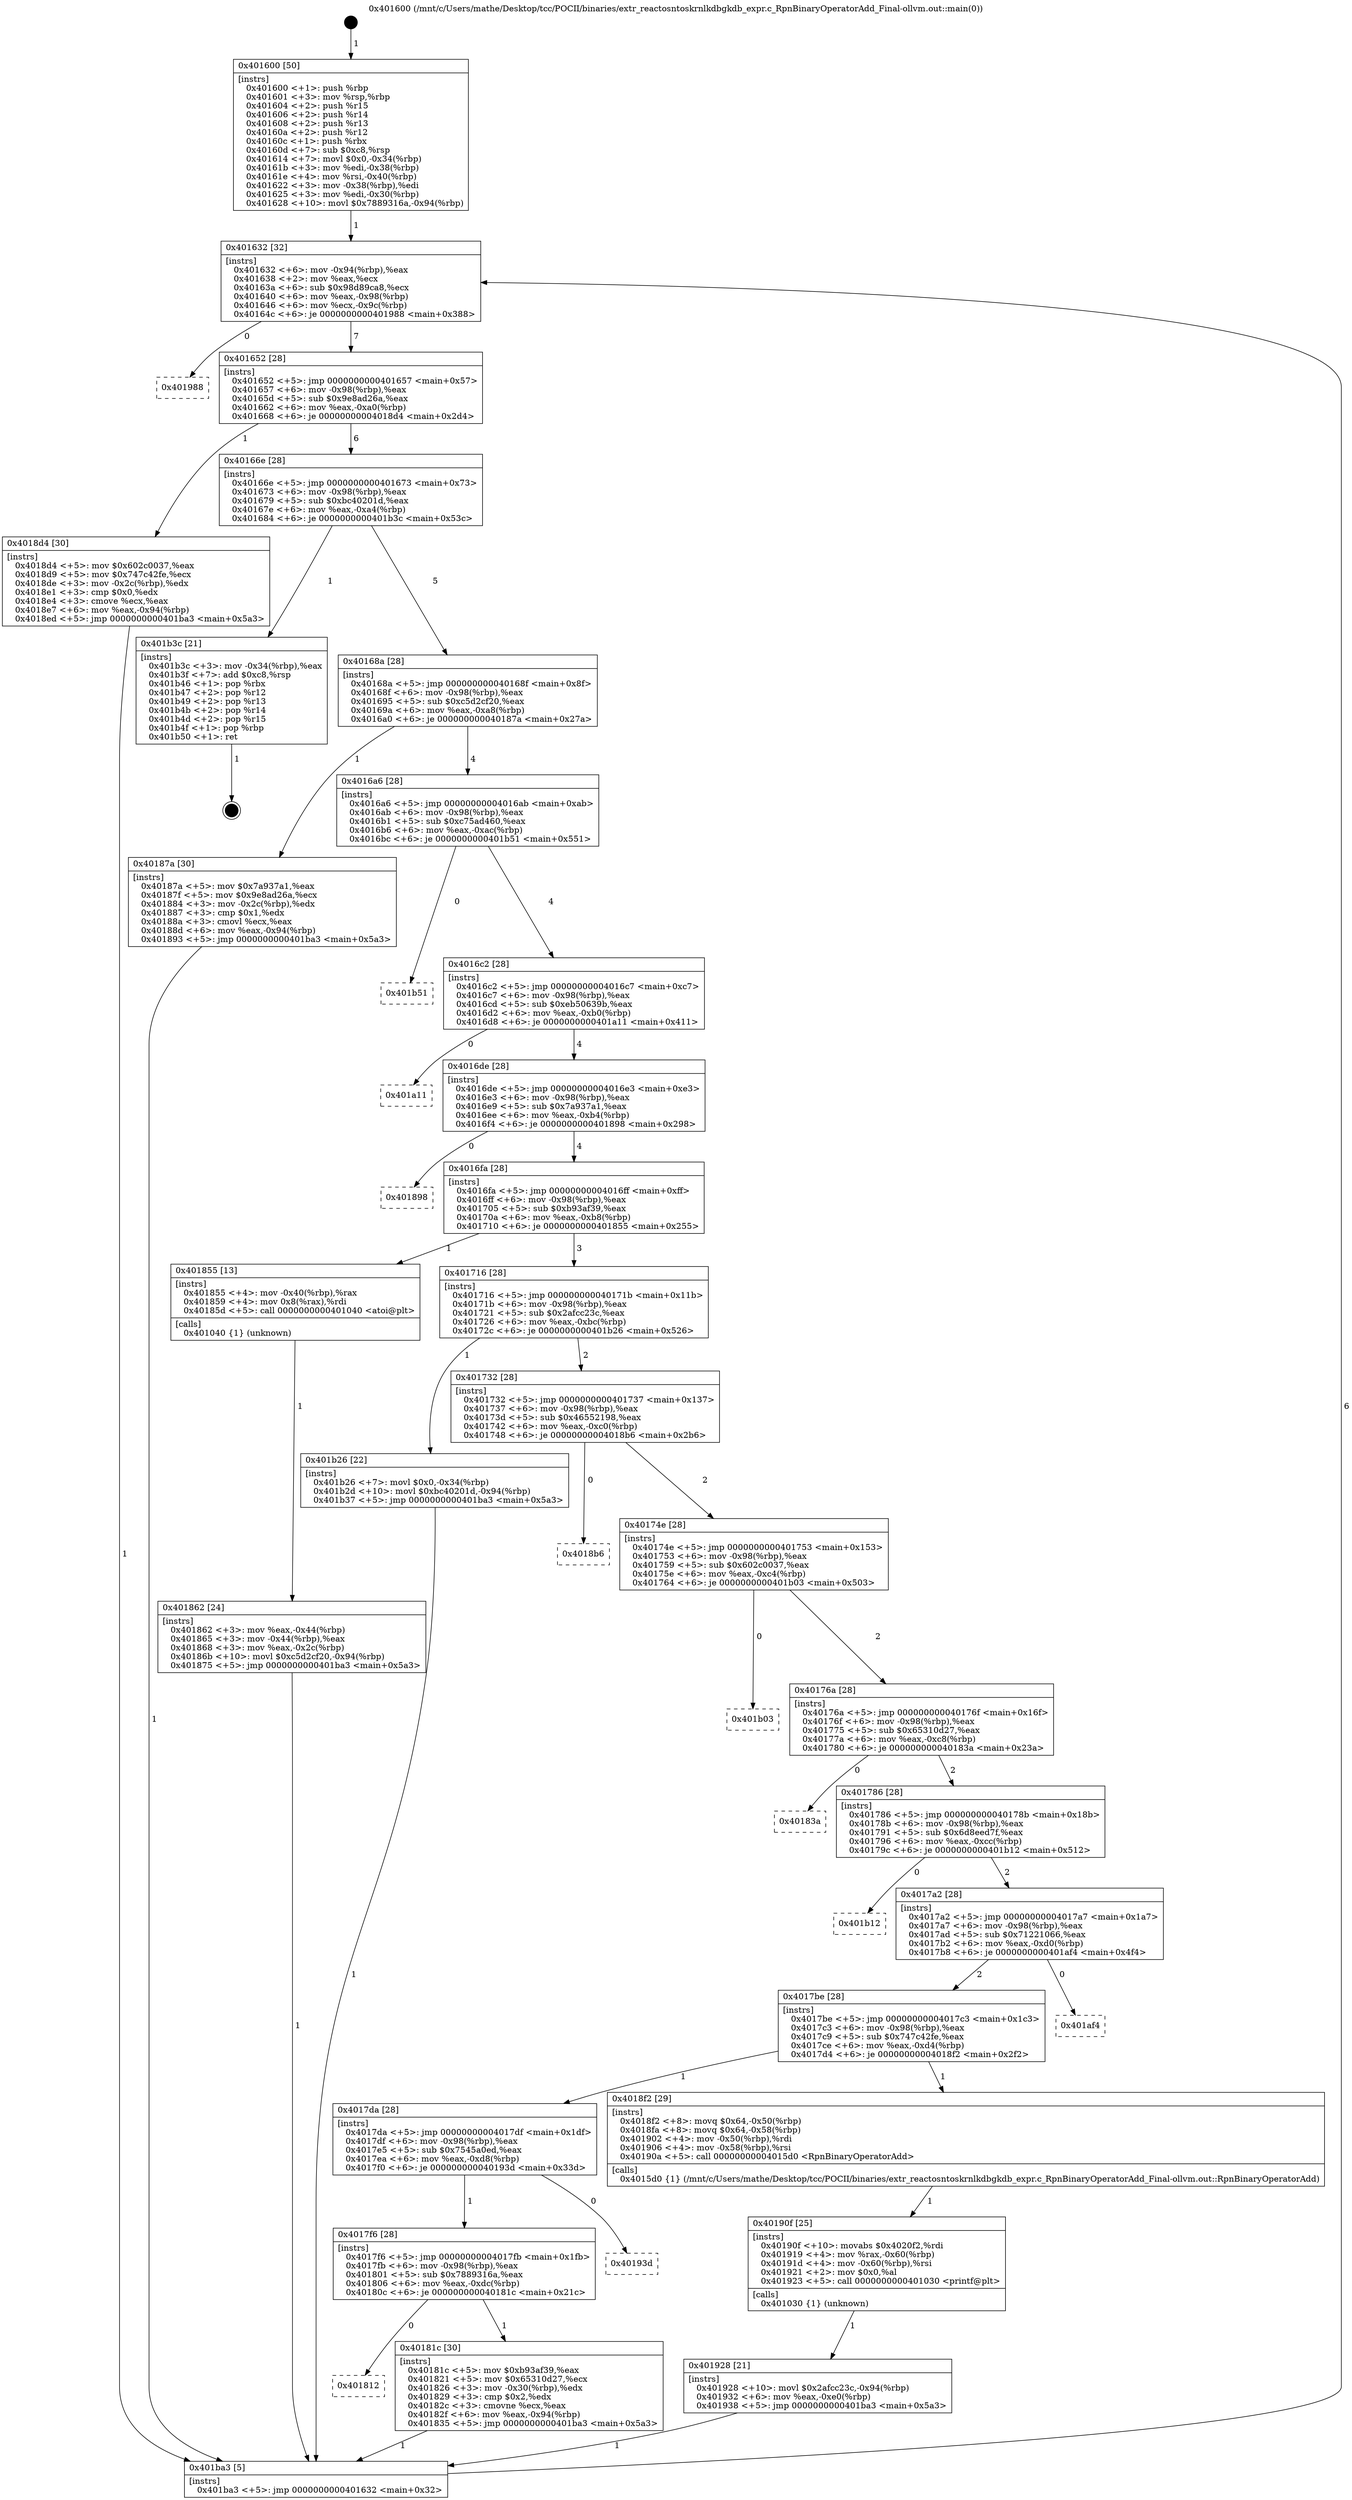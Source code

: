 digraph "0x401600" {
  label = "0x401600 (/mnt/c/Users/mathe/Desktop/tcc/POCII/binaries/extr_reactosntoskrnlkdbgkdb_expr.c_RpnBinaryOperatorAdd_Final-ollvm.out::main(0))"
  labelloc = "t"
  node[shape=record]

  Entry [label="",width=0.3,height=0.3,shape=circle,fillcolor=black,style=filled]
  "0x401632" [label="{
     0x401632 [32]\l
     | [instrs]\l
     &nbsp;&nbsp;0x401632 \<+6\>: mov -0x94(%rbp),%eax\l
     &nbsp;&nbsp;0x401638 \<+2\>: mov %eax,%ecx\l
     &nbsp;&nbsp;0x40163a \<+6\>: sub $0x98d89ca8,%ecx\l
     &nbsp;&nbsp;0x401640 \<+6\>: mov %eax,-0x98(%rbp)\l
     &nbsp;&nbsp;0x401646 \<+6\>: mov %ecx,-0x9c(%rbp)\l
     &nbsp;&nbsp;0x40164c \<+6\>: je 0000000000401988 \<main+0x388\>\l
  }"]
  "0x401988" [label="{
     0x401988\l
  }", style=dashed]
  "0x401652" [label="{
     0x401652 [28]\l
     | [instrs]\l
     &nbsp;&nbsp;0x401652 \<+5\>: jmp 0000000000401657 \<main+0x57\>\l
     &nbsp;&nbsp;0x401657 \<+6\>: mov -0x98(%rbp),%eax\l
     &nbsp;&nbsp;0x40165d \<+5\>: sub $0x9e8ad26a,%eax\l
     &nbsp;&nbsp;0x401662 \<+6\>: mov %eax,-0xa0(%rbp)\l
     &nbsp;&nbsp;0x401668 \<+6\>: je 00000000004018d4 \<main+0x2d4\>\l
  }"]
  Exit [label="",width=0.3,height=0.3,shape=circle,fillcolor=black,style=filled,peripheries=2]
  "0x4018d4" [label="{
     0x4018d4 [30]\l
     | [instrs]\l
     &nbsp;&nbsp;0x4018d4 \<+5\>: mov $0x602c0037,%eax\l
     &nbsp;&nbsp;0x4018d9 \<+5\>: mov $0x747c42fe,%ecx\l
     &nbsp;&nbsp;0x4018de \<+3\>: mov -0x2c(%rbp),%edx\l
     &nbsp;&nbsp;0x4018e1 \<+3\>: cmp $0x0,%edx\l
     &nbsp;&nbsp;0x4018e4 \<+3\>: cmove %ecx,%eax\l
     &nbsp;&nbsp;0x4018e7 \<+6\>: mov %eax,-0x94(%rbp)\l
     &nbsp;&nbsp;0x4018ed \<+5\>: jmp 0000000000401ba3 \<main+0x5a3\>\l
  }"]
  "0x40166e" [label="{
     0x40166e [28]\l
     | [instrs]\l
     &nbsp;&nbsp;0x40166e \<+5\>: jmp 0000000000401673 \<main+0x73\>\l
     &nbsp;&nbsp;0x401673 \<+6\>: mov -0x98(%rbp),%eax\l
     &nbsp;&nbsp;0x401679 \<+5\>: sub $0xbc40201d,%eax\l
     &nbsp;&nbsp;0x40167e \<+6\>: mov %eax,-0xa4(%rbp)\l
     &nbsp;&nbsp;0x401684 \<+6\>: je 0000000000401b3c \<main+0x53c\>\l
  }"]
  "0x401928" [label="{
     0x401928 [21]\l
     | [instrs]\l
     &nbsp;&nbsp;0x401928 \<+10\>: movl $0x2afcc23c,-0x94(%rbp)\l
     &nbsp;&nbsp;0x401932 \<+6\>: mov %eax,-0xe0(%rbp)\l
     &nbsp;&nbsp;0x401938 \<+5\>: jmp 0000000000401ba3 \<main+0x5a3\>\l
  }"]
  "0x401b3c" [label="{
     0x401b3c [21]\l
     | [instrs]\l
     &nbsp;&nbsp;0x401b3c \<+3\>: mov -0x34(%rbp),%eax\l
     &nbsp;&nbsp;0x401b3f \<+7\>: add $0xc8,%rsp\l
     &nbsp;&nbsp;0x401b46 \<+1\>: pop %rbx\l
     &nbsp;&nbsp;0x401b47 \<+2\>: pop %r12\l
     &nbsp;&nbsp;0x401b49 \<+2\>: pop %r13\l
     &nbsp;&nbsp;0x401b4b \<+2\>: pop %r14\l
     &nbsp;&nbsp;0x401b4d \<+2\>: pop %r15\l
     &nbsp;&nbsp;0x401b4f \<+1\>: pop %rbp\l
     &nbsp;&nbsp;0x401b50 \<+1\>: ret\l
  }"]
  "0x40168a" [label="{
     0x40168a [28]\l
     | [instrs]\l
     &nbsp;&nbsp;0x40168a \<+5\>: jmp 000000000040168f \<main+0x8f\>\l
     &nbsp;&nbsp;0x40168f \<+6\>: mov -0x98(%rbp),%eax\l
     &nbsp;&nbsp;0x401695 \<+5\>: sub $0xc5d2cf20,%eax\l
     &nbsp;&nbsp;0x40169a \<+6\>: mov %eax,-0xa8(%rbp)\l
     &nbsp;&nbsp;0x4016a0 \<+6\>: je 000000000040187a \<main+0x27a\>\l
  }"]
  "0x40190f" [label="{
     0x40190f [25]\l
     | [instrs]\l
     &nbsp;&nbsp;0x40190f \<+10\>: movabs $0x4020f2,%rdi\l
     &nbsp;&nbsp;0x401919 \<+4\>: mov %rax,-0x60(%rbp)\l
     &nbsp;&nbsp;0x40191d \<+4\>: mov -0x60(%rbp),%rsi\l
     &nbsp;&nbsp;0x401921 \<+2\>: mov $0x0,%al\l
     &nbsp;&nbsp;0x401923 \<+5\>: call 0000000000401030 \<printf@plt\>\l
     | [calls]\l
     &nbsp;&nbsp;0x401030 \{1\} (unknown)\l
  }"]
  "0x40187a" [label="{
     0x40187a [30]\l
     | [instrs]\l
     &nbsp;&nbsp;0x40187a \<+5\>: mov $0x7a937a1,%eax\l
     &nbsp;&nbsp;0x40187f \<+5\>: mov $0x9e8ad26a,%ecx\l
     &nbsp;&nbsp;0x401884 \<+3\>: mov -0x2c(%rbp),%edx\l
     &nbsp;&nbsp;0x401887 \<+3\>: cmp $0x1,%edx\l
     &nbsp;&nbsp;0x40188a \<+3\>: cmovl %ecx,%eax\l
     &nbsp;&nbsp;0x40188d \<+6\>: mov %eax,-0x94(%rbp)\l
     &nbsp;&nbsp;0x401893 \<+5\>: jmp 0000000000401ba3 \<main+0x5a3\>\l
  }"]
  "0x4016a6" [label="{
     0x4016a6 [28]\l
     | [instrs]\l
     &nbsp;&nbsp;0x4016a6 \<+5\>: jmp 00000000004016ab \<main+0xab\>\l
     &nbsp;&nbsp;0x4016ab \<+6\>: mov -0x98(%rbp),%eax\l
     &nbsp;&nbsp;0x4016b1 \<+5\>: sub $0xc75ad460,%eax\l
     &nbsp;&nbsp;0x4016b6 \<+6\>: mov %eax,-0xac(%rbp)\l
     &nbsp;&nbsp;0x4016bc \<+6\>: je 0000000000401b51 \<main+0x551\>\l
  }"]
  "0x401862" [label="{
     0x401862 [24]\l
     | [instrs]\l
     &nbsp;&nbsp;0x401862 \<+3\>: mov %eax,-0x44(%rbp)\l
     &nbsp;&nbsp;0x401865 \<+3\>: mov -0x44(%rbp),%eax\l
     &nbsp;&nbsp;0x401868 \<+3\>: mov %eax,-0x2c(%rbp)\l
     &nbsp;&nbsp;0x40186b \<+10\>: movl $0xc5d2cf20,-0x94(%rbp)\l
     &nbsp;&nbsp;0x401875 \<+5\>: jmp 0000000000401ba3 \<main+0x5a3\>\l
  }"]
  "0x401b51" [label="{
     0x401b51\l
  }", style=dashed]
  "0x4016c2" [label="{
     0x4016c2 [28]\l
     | [instrs]\l
     &nbsp;&nbsp;0x4016c2 \<+5\>: jmp 00000000004016c7 \<main+0xc7\>\l
     &nbsp;&nbsp;0x4016c7 \<+6\>: mov -0x98(%rbp),%eax\l
     &nbsp;&nbsp;0x4016cd \<+5\>: sub $0xeb50639b,%eax\l
     &nbsp;&nbsp;0x4016d2 \<+6\>: mov %eax,-0xb0(%rbp)\l
     &nbsp;&nbsp;0x4016d8 \<+6\>: je 0000000000401a11 \<main+0x411\>\l
  }"]
  "0x401600" [label="{
     0x401600 [50]\l
     | [instrs]\l
     &nbsp;&nbsp;0x401600 \<+1\>: push %rbp\l
     &nbsp;&nbsp;0x401601 \<+3\>: mov %rsp,%rbp\l
     &nbsp;&nbsp;0x401604 \<+2\>: push %r15\l
     &nbsp;&nbsp;0x401606 \<+2\>: push %r14\l
     &nbsp;&nbsp;0x401608 \<+2\>: push %r13\l
     &nbsp;&nbsp;0x40160a \<+2\>: push %r12\l
     &nbsp;&nbsp;0x40160c \<+1\>: push %rbx\l
     &nbsp;&nbsp;0x40160d \<+7\>: sub $0xc8,%rsp\l
     &nbsp;&nbsp;0x401614 \<+7\>: movl $0x0,-0x34(%rbp)\l
     &nbsp;&nbsp;0x40161b \<+3\>: mov %edi,-0x38(%rbp)\l
     &nbsp;&nbsp;0x40161e \<+4\>: mov %rsi,-0x40(%rbp)\l
     &nbsp;&nbsp;0x401622 \<+3\>: mov -0x38(%rbp),%edi\l
     &nbsp;&nbsp;0x401625 \<+3\>: mov %edi,-0x30(%rbp)\l
     &nbsp;&nbsp;0x401628 \<+10\>: movl $0x7889316a,-0x94(%rbp)\l
  }"]
  "0x401a11" [label="{
     0x401a11\l
  }", style=dashed]
  "0x4016de" [label="{
     0x4016de [28]\l
     | [instrs]\l
     &nbsp;&nbsp;0x4016de \<+5\>: jmp 00000000004016e3 \<main+0xe3\>\l
     &nbsp;&nbsp;0x4016e3 \<+6\>: mov -0x98(%rbp),%eax\l
     &nbsp;&nbsp;0x4016e9 \<+5\>: sub $0x7a937a1,%eax\l
     &nbsp;&nbsp;0x4016ee \<+6\>: mov %eax,-0xb4(%rbp)\l
     &nbsp;&nbsp;0x4016f4 \<+6\>: je 0000000000401898 \<main+0x298\>\l
  }"]
  "0x401ba3" [label="{
     0x401ba3 [5]\l
     | [instrs]\l
     &nbsp;&nbsp;0x401ba3 \<+5\>: jmp 0000000000401632 \<main+0x32\>\l
  }"]
  "0x401898" [label="{
     0x401898\l
  }", style=dashed]
  "0x4016fa" [label="{
     0x4016fa [28]\l
     | [instrs]\l
     &nbsp;&nbsp;0x4016fa \<+5\>: jmp 00000000004016ff \<main+0xff\>\l
     &nbsp;&nbsp;0x4016ff \<+6\>: mov -0x98(%rbp),%eax\l
     &nbsp;&nbsp;0x401705 \<+5\>: sub $0xb93af39,%eax\l
     &nbsp;&nbsp;0x40170a \<+6\>: mov %eax,-0xb8(%rbp)\l
     &nbsp;&nbsp;0x401710 \<+6\>: je 0000000000401855 \<main+0x255\>\l
  }"]
  "0x401812" [label="{
     0x401812\l
  }", style=dashed]
  "0x401855" [label="{
     0x401855 [13]\l
     | [instrs]\l
     &nbsp;&nbsp;0x401855 \<+4\>: mov -0x40(%rbp),%rax\l
     &nbsp;&nbsp;0x401859 \<+4\>: mov 0x8(%rax),%rdi\l
     &nbsp;&nbsp;0x40185d \<+5\>: call 0000000000401040 \<atoi@plt\>\l
     | [calls]\l
     &nbsp;&nbsp;0x401040 \{1\} (unknown)\l
  }"]
  "0x401716" [label="{
     0x401716 [28]\l
     | [instrs]\l
     &nbsp;&nbsp;0x401716 \<+5\>: jmp 000000000040171b \<main+0x11b\>\l
     &nbsp;&nbsp;0x40171b \<+6\>: mov -0x98(%rbp),%eax\l
     &nbsp;&nbsp;0x401721 \<+5\>: sub $0x2afcc23c,%eax\l
     &nbsp;&nbsp;0x401726 \<+6\>: mov %eax,-0xbc(%rbp)\l
     &nbsp;&nbsp;0x40172c \<+6\>: je 0000000000401b26 \<main+0x526\>\l
  }"]
  "0x40181c" [label="{
     0x40181c [30]\l
     | [instrs]\l
     &nbsp;&nbsp;0x40181c \<+5\>: mov $0xb93af39,%eax\l
     &nbsp;&nbsp;0x401821 \<+5\>: mov $0x65310d27,%ecx\l
     &nbsp;&nbsp;0x401826 \<+3\>: mov -0x30(%rbp),%edx\l
     &nbsp;&nbsp;0x401829 \<+3\>: cmp $0x2,%edx\l
     &nbsp;&nbsp;0x40182c \<+3\>: cmovne %ecx,%eax\l
     &nbsp;&nbsp;0x40182f \<+6\>: mov %eax,-0x94(%rbp)\l
     &nbsp;&nbsp;0x401835 \<+5\>: jmp 0000000000401ba3 \<main+0x5a3\>\l
  }"]
  "0x401b26" [label="{
     0x401b26 [22]\l
     | [instrs]\l
     &nbsp;&nbsp;0x401b26 \<+7\>: movl $0x0,-0x34(%rbp)\l
     &nbsp;&nbsp;0x401b2d \<+10\>: movl $0xbc40201d,-0x94(%rbp)\l
     &nbsp;&nbsp;0x401b37 \<+5\>: jmp 0000000000401ba3 \<main+0x5a3\>\l
  }"]
  "0x401732" [label="{
     0x401732 [28]\l
     | [instrs]\l
     &nbsp;&nbsp;0x401732 \<+5\>: jmp 0000000000401737 \<main+0x137\>\l
     &nbsp;&nbsp;0x401737 \<+6\>: mov -0x98(%rbp),%eax\l
     &nbsp;&nbsp;0x40173d \<+5\>: sub $0x46552198,%eax\l
     &nbsp;&nbsp;0x401742 \<+6\>: mov %eax,-0xc0(%rbp)\l
     &nbsp;&nbsp;0x401748 \<+6\>: je 00000000004018b6 \<main+0x2b6\>\l
  }"]
  "0x4017f6" [label="{
     0x4017f6 [28]\l
     | [instrs]\l
     &nbsp;&nbsp;0x4017f6 \<+5\>: jmp 00000000004017fb \<main+0x1fb\>\l
     &nbsp;&nbsp;0x4017fb \<+6\>: mov -0x98(%rbp),%eax\l
     &nbsp;&nbsp;0x401801 \<+5\>: sub $0x7889316a,%eax\l
     &nbsp;&nbsp;0x401806 \<+6\>: mov %eax,-0xdc(%rbp)\l
     &nbsp;&nbsp;0x40180c \<+6\>: je 000000000040181c \<main+0x21c\>\l
  }"]
  "0x4018b6" [label="{
     0x4018b6\l
  }", style=dashed]
  "0x40174e" [label="{
     0x40174e [28]\l
     | [instrs]\l
     &nbsp;&nbsp;0x40174e \<+5\>: jmp 0000000000401753 \<main+0x153\>\l
     &nbsp;&nbsp;0x401753 \<+6\>: mov -0x98(%rbp),%eax\l
     &nbsp;&nbsp;0x401759 \<+5\>: sub $0x602c0037,%eax\l
     &nbsp;&nbsp;0x40175e \<+6\>: mov %eax,-0xc4(%rbp)\l
     &nbsp;&nbsp;0x401764 \<+6\>: je 0000000000401b03 \<main+0x503\>\l
  }"]
  "0x40193d" [label="{
     0x40193d\l
  }", style=dashed]
  "0x401b03" [label="{
     0x401b03\l
  }", style=dashed]
  "0x40176a" [label="{
     0x40176a [28]\l
     | [instrs]\l
     &nbsp;&nbsp;0x40176a \<+5\>: jmp 000000000040176f \<main+0x16f\>\l
     &nbsp;&nbsp;0x40176f \<+6\>: mov -0x98(%rbp),%eax\l
     &nbsp;&nbsp;0x401775 \<+5\>: sub $0x65310d27,%eax\l
     &nbsp;&nbsp;0x40177a \<+6\>: mov %eax,-0xc8(%rbp)\l
     &nbsp;&nbsp;0x401780 \<+6\>: je 000000000040183a \<main+0x23a\>\l
  }"]
  "0x4017da" [label="{
     0x4017da [28]\l
     | [instrs]\l
     &nbsp;&nbsp;0x4017da \<+5\>: jmp 00000000004017df \<main+0x1df\>\l
     &nbsp;&nbsp;0x4017df \<+6\>: mov -0x98(%rbp),%eax\l
     &nbsp;&nbsp;0x4017e5 \<+5\>: sub $0x7545a0ed,%eax\l
     &nbsp;&nbsp;0x4017ea \<+6\>: mov %eax,-0xd8(%rbp)\l
     &nbsp;&nbsp;0x4017f0 \<+6\>: je 000000000040193d \<main+0x33d\>\l
  }"]
  "0x40183a" [label="{
     0x40183a\l
  }", style=dashed]
  "0x401786" [label="{
     0x401786 [28]\l
     | [instrs]\l
     &nbsp;&nbsp;0x401786 \<+5\>: jmp 000000000040178b \<main+0x18b\>\l
     &nbsp;&nbsp;0x40178b \<+6\>: mov -0x98(%rbp),%eax\l
     &nbsp;&nbsp;0x401791 \<+5\>: sub $0x6d8eed7f,%eax\l
     &nbsp;&nbsp;0x401796 \<+6\>: mov %eax,-0xcc(%rbp)\l
     &nbsp;&nbsp;0x40179c \<+6\>: je 0000000000401b12 \<main+0x512\>\l
  }"]
  "0x4018f2" [label="{
     0x4018f2 [29]\l
     | [instrs]\l
     &nbsp;&nbsp;0x4018f2 \<+8\>: movq $0x64,-0x50(%rbp)\l
     &nbsp;&nbsp;0x4018fa \<+8\>: movq $0x64,-0x58(%rbp)\l
     &nbsp;&nbsp;0x401902 \<+4\>: mov -0x50(%rbp),%rdi\l
     &nbsp;&nbsp;0x401906 \<+4\>: mov -0x58(%rbp),%rsi\l
     &nbsp;&nbsp;0x40190a \<+5\>: call 00000000004015d0 \<RpnBinaryOperatorAdd\>\l
     | [calls]\l
     &nbsp;&nbsp;0x4015d0 \{1\} (/mnt/c/Users/mathe/Desktop/tcc/POCII/binaries/extr_reactosntoskrnlkdbgkdb_expr.c_RpnBinaryOperatorAdd_Final-ollvm.out::RpnBinaryOperatorAdd)\l
  }"]
  "0x401b12" [label="{
     0x401b12\l
  }", style=dashed]
  "0x4017a2" [label="{
     0x4017a2 [28]\l
     | [instrs]\l
     &nbsp;&nbsp;0x4017a2 \<+5\>: jmp 00000000004017a7 \<main+0x1a7\>\l
     &nbsp;&nbsp;0x4017a7 \<+6\>: mov -0x98(%rbp),%eax\l
     &nbsp;&nbsp;0x4017ad \<+5\>: sub $0x71221066,%eax\l
     &nbsp;&nbsp;0x4017b2 \<+6\>: mov %eax,-0xd0(%rbp)\l
     &nbsp;&nbsp;0x4017b8 \<+6\>: je 0000000000401af4 \<main+0x4f4\>\l
  }"]
  "0x4017be" [label="{
     0x4017be [28]\l
     | [instrs]\l
     &nbsp;&nbsp;0x4017be \<+5\>: jmp 00000000004017c3 \<main+0x1c3\>\l
     &nbsp;&nbsp;0x4017c3 \<+6\>: mov -0x98(%rbp),%eax\l
     &nbsp;&nbsp;0x4017c9 \<+5\>: sub $0x747c42fe,%eax\l
     &nbsp;&nbsp;0x4017ce \<+6\>: mov %eax,-0xd4(%rbp)\l
     &nbsp;&nbsp;0x4017d4 \<+6\>: je 00000000004018f2 \<main+0x2f2\>\l
  }"]
  "0x401af4" [label="{
     0x401af4\l
  }", style=dashed]
  Entry -> "0x401600" [label=" 1"]
  "0x401632" -> "0x401988" [label=" 0"]
  "0x401632" -> "0x401652" [label=" 7"]
  "0x401b3c" -> Exit [label=" 1"]
  "0x401652" -> "0x4018d4" [label=" 1"]
  "0x401652" -> "0x40166e" [label=" 6"]
  "0x401b26" -> "0x401ba3" [label=" 1"]
  "0x40166e" -> "0x401b3c" [label=" 1"]
  "0x40166e" -> "0x40168a" [label=" 5"]
  "0x401928" -> "0x401ba3" [label=" 1"]
  "0x40168a" -> "0x40187a" [label=" 1"]
  "0x40168a" -> "0x4016a6" [label=" 4"]
  "0x40190f" -> "0x401928" [label=" 1"]
  "0x4016a6" -> "0x401b51" [label=" 0"]
  "0x4016a6" -> "0x4016c2" [label=" 4"]
  "0x4018f2" -> "0x40190f" [label=" 1"]
  "0x4016c2" -> "0x401a11" [label=" 0"]
  "0x4016c2" -> "0x4016de" [label=" 4"]
  "0x4018d4" -> "0x401ba3" [label=" 1"]
  "0x4016de" -> "0x401898" [label=" 0"]
  "0x4016de" -> "0x4016fa" [label=" 4"]
  "0x40187a" -> "0x401ba3" [label=" 1"]
  "0x4016fa" -> "0x401855" [label=" 1"]
  "0x4016fa" -> "0x401716" [label=" 3"]
  "0x401862" -> "0x401ba3" [label=" 1"]
  "0x401716" -> "0x401b26" [label=" 1"]
  "0x401716" -> "0x401732" [label=" 2"]
  "0x401855" -> "0x401862" [label=" 1"]
  "0x401732" -> "0x4018b6" [label=" 0"]
  "0x401732" -> "0x40174e" [label=" 2"]
  "0x401600" -> "0x401632" [label=" 1"]
  "0x40174e" -> "0x401b03" [label=" 0"]
  "0x40174e" -> "0x40176a" [label=" 2"]
  "0x40181c" -> "0x401ba3" [label=" 1"]
  "0x40176a" -> "0x40183a" [label=" 0"]
  "0x40176a" -> "0x401786" [label=" 2"]
  "0x4017f6" -> "0x40181c" [label=" 1"]
  "0x401786" -> "0x401b12" [label=" 0"]
  "0x401786" -> "0x4017a2" [label=" 2"]
  "0x401ba3" -> "0x401632" [label=" 6"]
  "0x4017a2" -> "0x401af4" [label=" 0"]
  "0x4017a2" -> "0x4017be" [label=" 2"]
  "0x4017da" -> "0x4017f6" [label=" 1"]
  "0x4017be" -> "0x4018f2" [label=" 1"]
  "0x4017be" -> "0x4017da" [label=" 1"]
  "0x4017f6" -> "0x401812" [label=" 0"]
  "0x4017da" -> "0x40193d" [label=" 0"]
}
